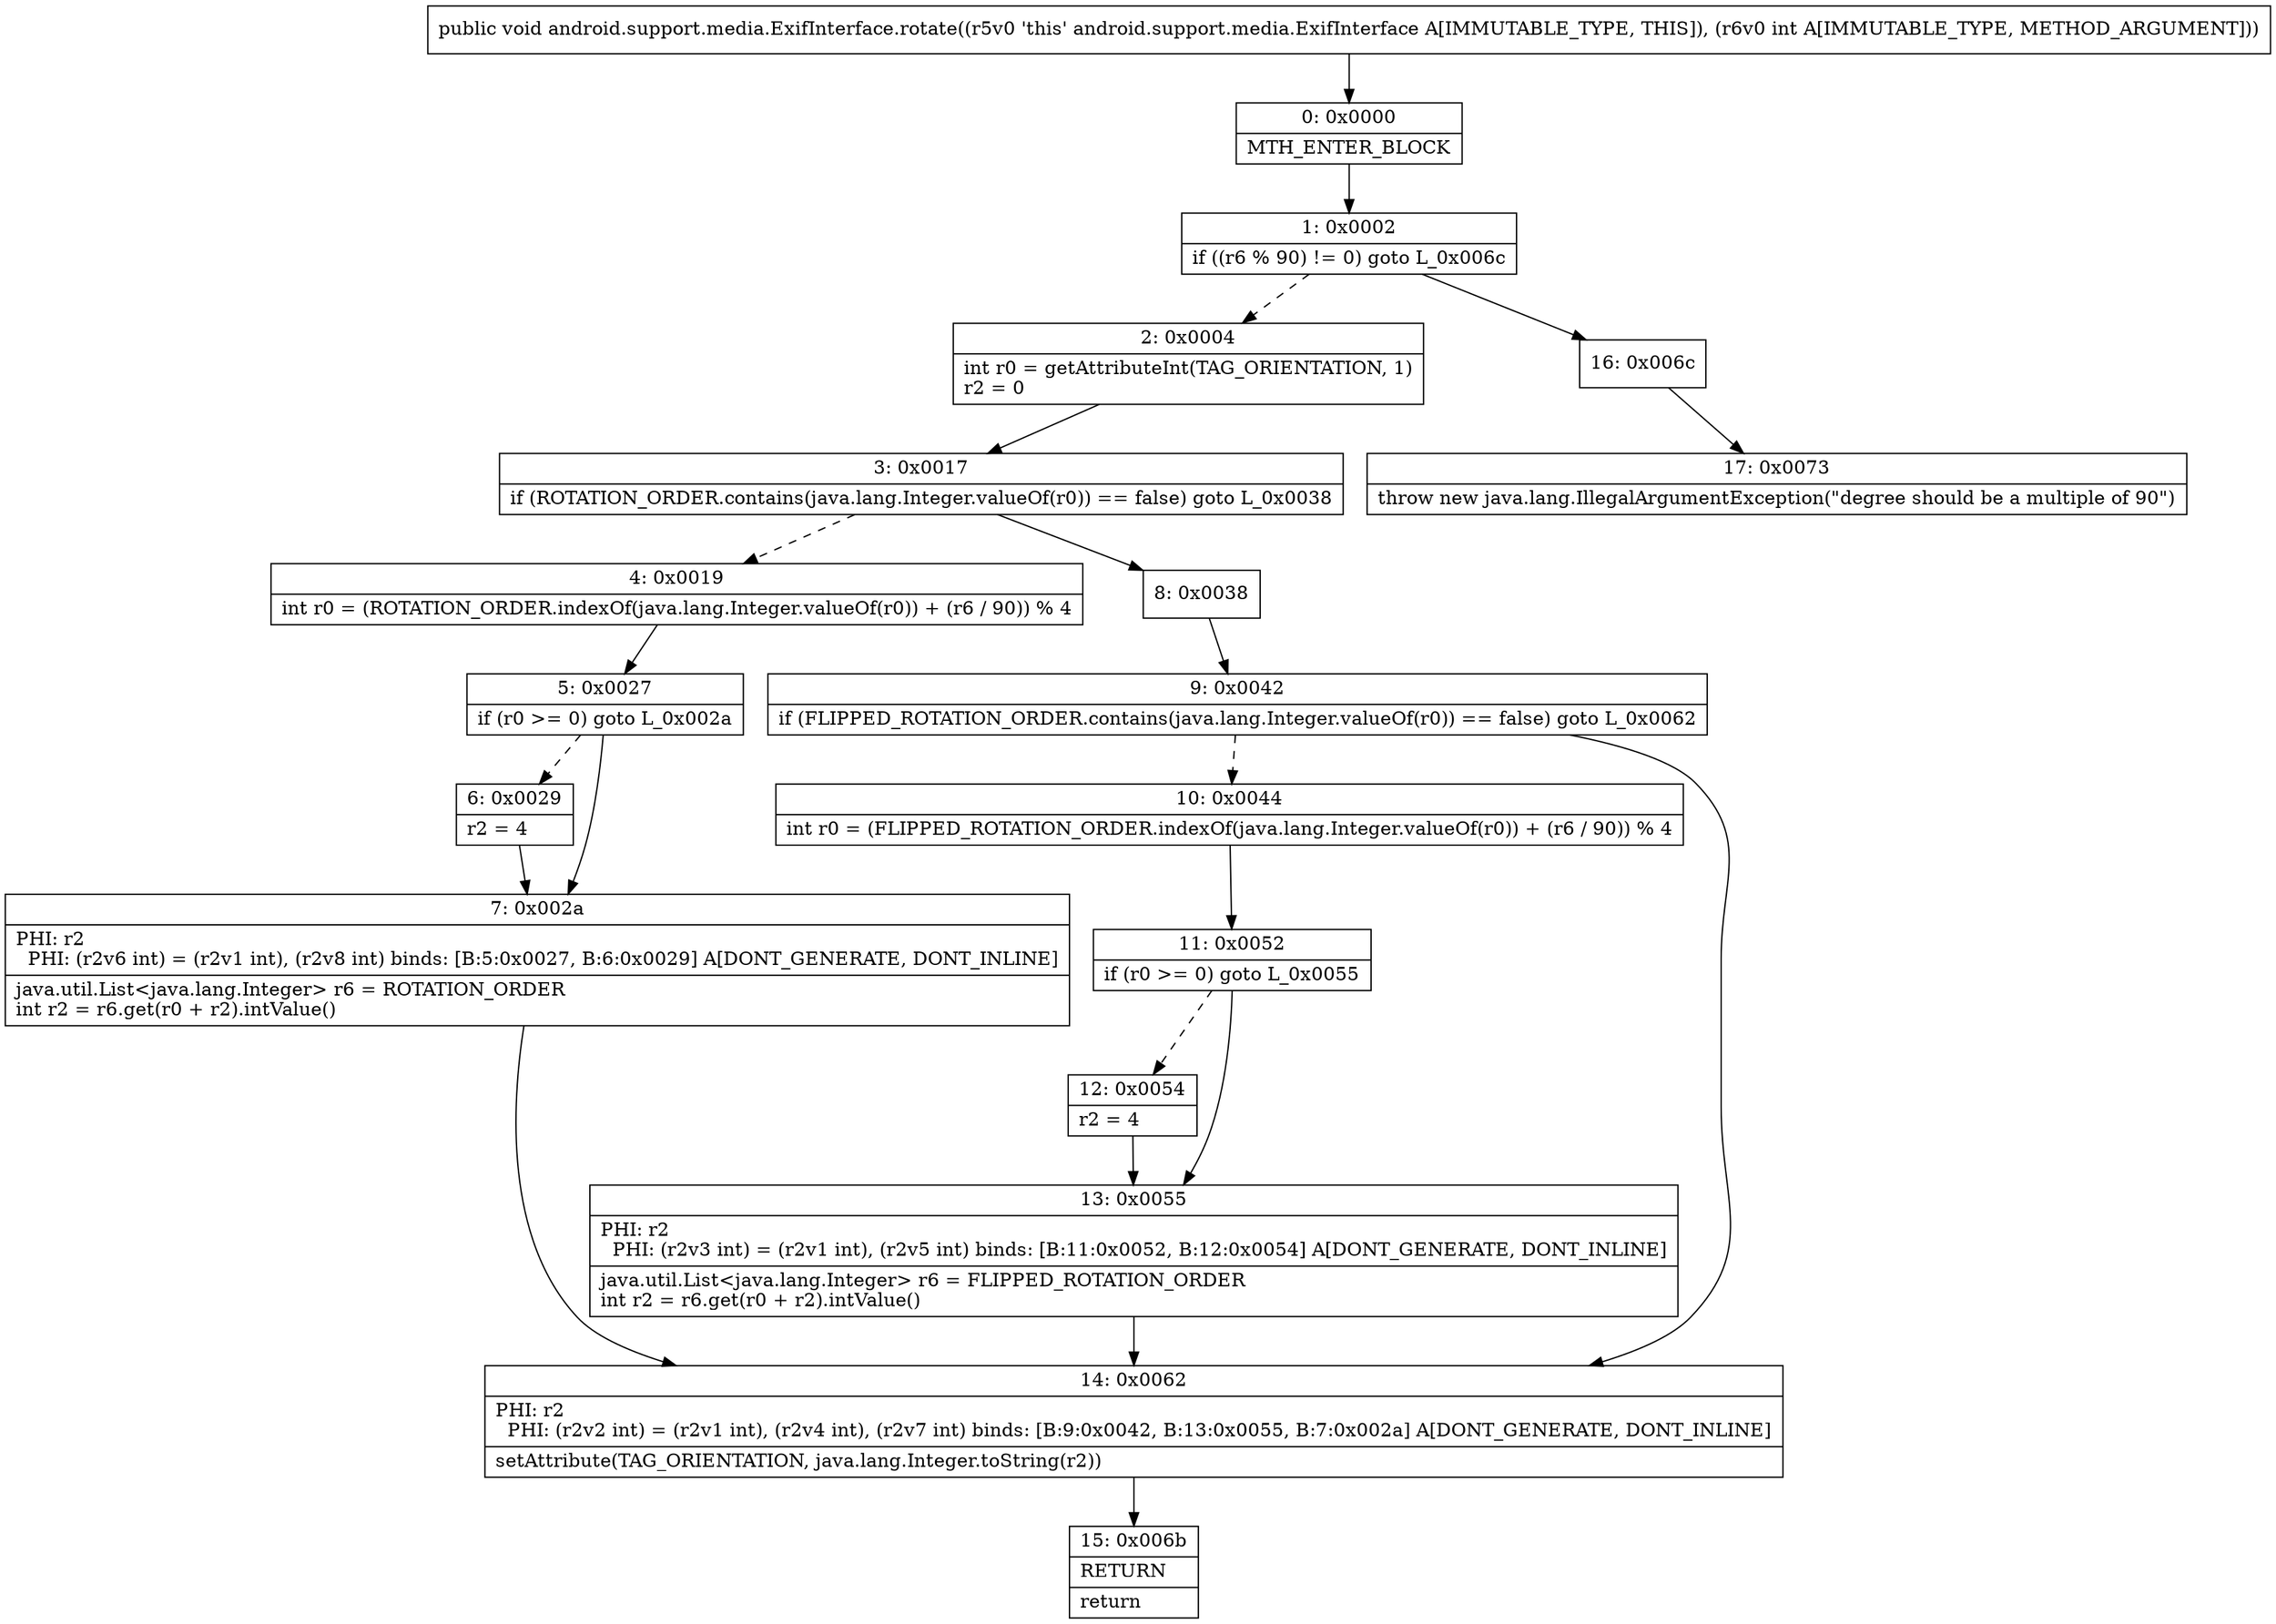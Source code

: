 digraph "CFG forandroid.support.media.ExifInterface.rotate(I)V" {
Node_0 [shape=record,label="{0\:\ 0x0000|MTH_ENTER_BLOCK\l}"];
Node_1 [shape=record,label="{1\:\ 0x0002|if ((r6 % 90) != 0) goto L_0x006c\l}"];
Node_2 [shape=record,label="{2\:\ 0x0004|int r0 = getAttributeInt(TAG_ORIENTATION, 1)\lr2 = 0\l}"];
Node_3 [shape=record,label="{3\:\ 0x0017|if (ROTATION_ORDER.contains(java.lang.Integer.valueOf(r0)) == false) goto L_0x0038\l}"];
Node_4 [shape=record,label="{4\:\ 0x0019|int r0 = (ROTATION_ORDER.indexOf(java.lang.Integer.valueOf(r0)) + (r6 \/ 90)) % 4\l}"];
Node_5 [shape=record,label="{5\:\ 0x0027|if (r0 \>= 0) goto L_0x002a\l}"];
Node_6 [shape=record,label="{6\:\ 0x0029|r2 = 4\l}"];
Node_7 [shape=record,label="{7\:\ 0x002a|PHI: r2 \l  PHI: (r2v6 int) = (r2v1 int), (r2v8 int) binds: [B:5:0x0027, B:6:0x0029] A[DONT_GENERATE, DONT_INLINE]\l|java.util.List\<java.lang.Integer\> r6 = ROTATION_ORDER\lint r2 = r6.get(r0 + r2).intValue()\l}"];
Node_8 [shape=record,label="{8\:\ 0x0038}"];
Node_9 [shape=record,label="{9\:\ 0x0042|if (FLIPPED_ROTATION_ORDER.contains(java.lang.Integer.valueOf(r0)) == false) goto L_0x0062\l}"];
Node_10 [shape=record,label="{10\:\ 0x0044|int r0 = (FLIPPED_ROTATION_ORDER.indexOf(java.lang.Integer.valueOf(r0)) + (r6 \/ 90)) % 4\l}"];
Node_11 [shape=record,label="{11\:\ 0x0052|if (r0 \>= 0) goto L_0x0055\l}"];
Node_12 [shape=record,label="{12\:\ 0x0054|r2 = 4\l}"];
Node_13 [shape=record,label="{13\:\ 0x0055|PHI: r2 \l  PHI: (r2v3 int) = (r2v1 int), (r2v5 int) binds: [B:11:0x0052, B:12:0x0054] A[DONT_GENERATE, DONT_INLINE]\l|java.util.List\<java.lang.Integer\> r6 = FLIPPED_ROTATION_ORDER\lint r2 = r6.get(r0 + r2).intValue()\l}"];
Node_14 [shape=record,label="{14\:\ 0x0062|PHI: r2 \l  PHI: (r2v2 int) = (r2v1 int), (r2v4 int), (r2v7 int) binds: [B:9:0x0042, B:13:0x0055, B:7:0x002a] A[DONT_GENERATE, DONT_INLINE]\l|setAttribute(TAG_ORIENTATION, java.lang.Integer.toString(r2))\l}"];
Node_15 [shape=record,label="{15\:\ 0x006b|RETURN\l|return\l}"];
Node_16 [shape=record,label="{16\:\ 0x006c}"];
Node_17 [shape=record,label="{17\:\ 0x0073|throw new java.lang.IllegalArgumentException(\"degree should be a multiple of 90\")\l}"];
MethodNode[shape=record,label="{public void android.support.media.ExifInterface.rotate((r5v0 'this' android.support.media.ExifInterface A[IMMUTABLE_TYPE, THIS]), (r6v0 int A[IMMUTABLE_TYPE, METHOD_ARGUMENT])) }"];
MethodNode -> Node_0;
Node_0 -> Node_1;
Node_1 -> Node_2[style=dashed];
Node_1 -> Node_16;
Node_2 -> Node_3;
Node_3 -> Node_4[style=dashed];
Node_3 -> Node_8;
Node_4 -> Node_5;
Node_5 -> Node_6[style=dashed];
Node_5 -> Node_7;
Node_6 -> Node_7;
Node_7 -> Node_14;
Node_8 -> Node_9;
Node_9 -> Node_10[style=dashed];
Node_9 -> Node_14;
Node_10 -> Node_11;
Node_11 -> Node_12[style=dashed];
Node_11 -> Node_13;
Node_12 -> Node_13;
Node_13 -> Node_14;
Node_14 -> Node_15;
Node_16 -> Node_17;
}

